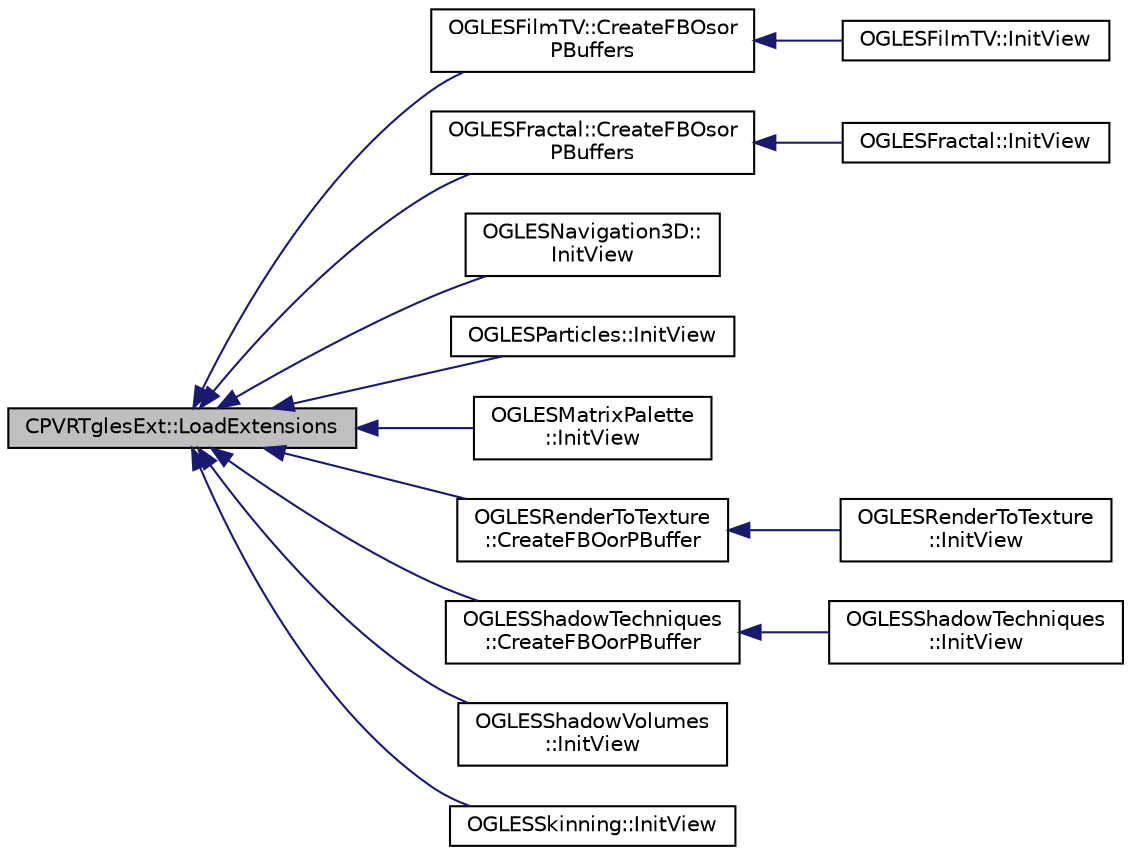 digraph "CPVRTglesExt::LoadExtensions"
{
  edge [fontname="Helvetica",fontsize="10",labelfontname="Helvetica",labelfontsize="10"];
  node [fontname="Helvetica",fontsize="10",shape=record];
  rankdir="LR";
  Node1 [label="CPVRTglesExt::LoadExtensions",height=0.2,width=0.4,color="black", fillcolor="grey75", style="filled", fontcolor="black"];
  Node1 -> Node2 [dir="back",color="midnightblue",fontsize="10",style="solid",fontname="Helvetica"];
  Node2 [label="OGLESFilmTV::CreateFBOsor\lPBuffers",height=0.2,width=0.4,color="black", fillcolor="white", style="filled",URL="$class_o_g_l_e_s_film_t_v.html#a0e98480df4ae4a6cdb26c6e084c6ac07"];
  Node2 -> Node3 [dir="back",color="midnightblue",fontsize="10",style="solid",fontname="Helvetica"];
  Node3 [label="OGLESFilmTV::InitView",height=0.2,width=0.4,color="black", fillcolor="white", style="filled",URL="$class_o_g_l_e_s_film_t_v.html#a1ea5268db0b745d827dde1ecc543a08b"];
  Node1 -> Node4 [dir="back",color="midnightblue",fontsize="10",style="solid",fontname="Helvetica"];
  Node4 [label="OGLESFractal::CreateFBOsor\lPBuffers",height=0.2,width=0.4,color="black", fillcolor="white", style="filled",URL="$class_o_g_l_e_s_fractal.html#a749444ef00d8cf9aabb4827f40b7dd1c"];
  Node4 -> Node5 [dir="back",color="midnightblue",fontsize="10",style="solid",fontname="Helvetica"];
  Node5 [label="OGLESFractal::InitView",height=0.2,width=0.4,color="black", fillcolor="white", style="filled",URL="$class_o_g_l_e_s_fractal.html#ab5df5e00dc51cee8454dc1861a3e6d0a"];
  Node1 -> Node6 [dir="back",color="midnightblue",fontsize="10",style="solid",fontname="Helvetica"];
  Node6 [label="OGLESNavigation3D::\lInitView",height=0.2,width=0.4,color="black", fillcolor="white", style="filled",URL="$class_o_g_l_e_s_navigation3_d.html#a95be335cfd305628fda34925feeab500"];
  Node1 -> Node7 [dir="back",color="midnightblue",fontsize="10",style="solid",fontname="Helvetica"];
  Node7 [label="OGLESParticles::InitView",height=0.2,width=0.4,color="black", fillcolor="white", style="filled",URL="$class_o_g_l_e_s_particles.html#ab08c8cf723fa1e2e516028b78d8cd9fd"];
  Node1 -> Node8 [dir="back",color="midnightblue",fontsize="10",style="solid",fontname="Helvetica"];
  Node8 [label="OGLESMatrixPalette\l::InitView",height=0.2,width=0.4,color="black", fillcolor="white", style="filled",URL="$class_o_g_l_e_s_matrix_palette.html#af8d5112ded4ef7e98cf6778a703332de",tooltip="Initialise the view. "];
  Node1 -> Node9 [dir="back",color="midnightblue",fontsize="10",style="solid",fontname="Helvetica"];
  Node9 [label="OGLESRenderToTexture\l::CreateFBOorPBuffer",height=0.2,width=0.4,color="black", fillcolor="white", style="filled",URL="$class_o_g_l_e_s_render_to_texture.html#a803004311d3843649d163b72113ee8b3"];
  Node9 -> Node10 [dir="back",color="midnightblue",fontsize="10",style="solid",fontname="Helvetica"];
  Node10 [label="OGLESRenderToTexture\l::InitView",height=0.2,width=0.4,color="black", fillcolor="white", style="filled",URL="$class_o_g_l_e_s_render_to_texture.html#a14a36ec8e7b158fa68f22167e4a1b747"];
  Node1 -> Node11 [dir="back",color="midnightblue",fontsize="10",style="solid",fontname="Helvetica"];
  Node11 [label="OGLESShadowTechniques\l::CreateFBOorPBuffer",height=0.2,width=0.4,color="black", fillcolor="white", style="filled",URL="$class_o_g_l_e_s_shadow_techniques.html#a3a7b44ac01d664d41c9e59c745a1877f"];
  Node11 -> Node12 [dir="back",color="midnightblue",fontsize="10",style="solid",fontname="Helvetica"];
  Node12 [label="OGLESShadowTechniques\l::InitView",height=0.2,width=0.4,color="black", fillcolor="white", style="filled",URL="$class_o_g_l_e_s_shadow_techniques.html#a91c20c54e8dc22e03e229059cafe66f5"];
  Node1 -> Node13 [dir="back",color="midnightblue",fontsize="10",style="solid",fontname="Helvetica"];
  Node13 [label="OGLESShadowVolumes\l::InitView",height=0.2,width=0.4,color="black", fillcolor="white", style="filled",URL="$class_o_g_l_e_s_shadow_volumes.html#ac0a61f9b6738561c811675d97495ada3"];
  Node1 -> Node14 [dir="back",color="midnightblue",fontsize="10",style="solid",fontname="Helvetica"];
  Node14 [label="OGLESSkinning::InitView",height=0.2,width=0.4,color="black", fillcolor="white", style="filled",URL="$class_o_g_l_e_s_skinning.html#a70319630ffc36a323ebd002d1befa72c",tooltip="Initialise the view. "];
}
